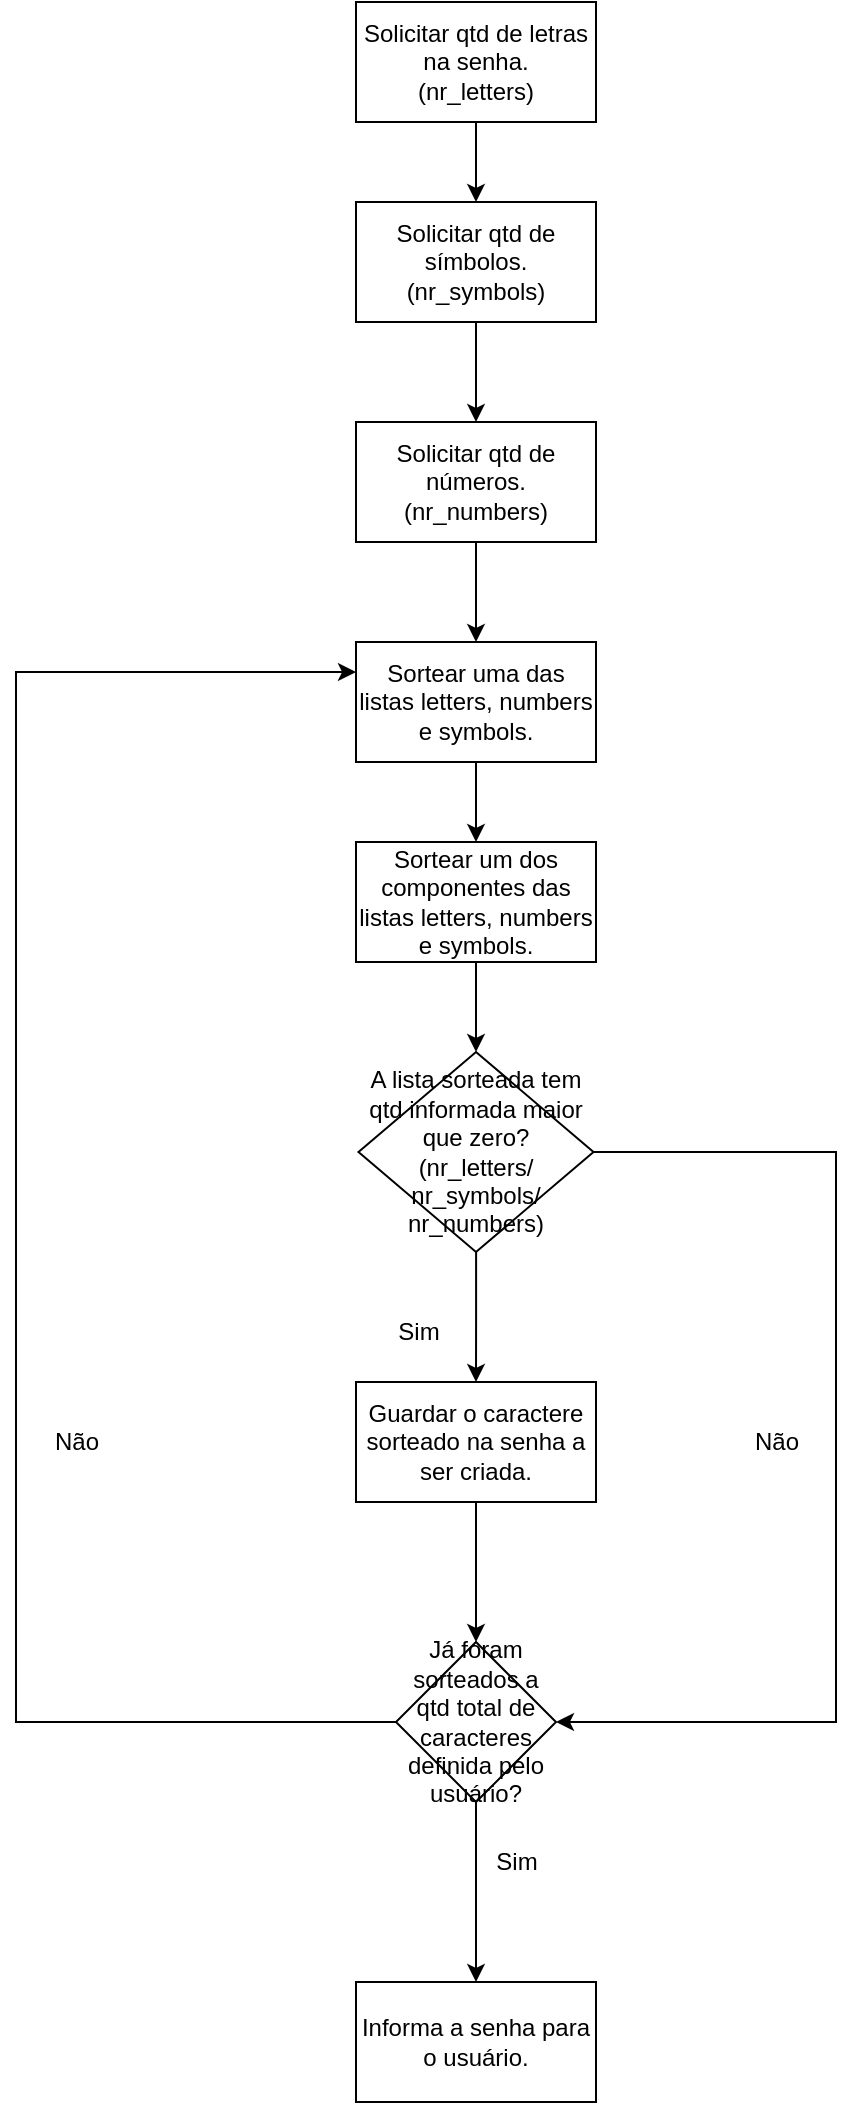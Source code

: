 <mxfile version="16.3.0" type="github">
  <diagram id="9Sx9e0lH4R83RaoHTcMx" name="Page-1">
    <mxGraphModel dx="1108" dy="482" grid="1" gridSize="10" guides="1" tooltips="1" connect="1" arrows="1" fold="1" page="1" pageScale="1" pageWidth="827" pageHeight="1169" math="0" shadow="0">
      <root>
        <mxCell id="0" />
        <mxCell id="1" parent="0" />
        <mxCell id="fYzXpZhw4yzo6RV-ZloC-3" value="" style="edgeStyle=orthogonalEdgeStyle;rounded=0;orthogonalLoop=1;jettySize=auto;html=1;" parent="1" source="fYzXpZhw4yzo6RV-ZloC-1" target="fYzXpZhw4yzo6RV-ZloC-2" edge="1">
          <mxGeometry relative="1" as="geometry" />
        </mxCell>
        <mxCell id="fYzXpZhw4yzo6RV-ZloC-1" value="Solicitar qtd de letras na senha.&lt;br&gt;(nr_letters)" style="rounded=0;whiteSpace=wrap;html=1;" parent="1" vertex="1">
          <mxGeometry x="360" y="60" width="120" height="60" as="geometry" />
        </mxCell>
        <mxCell id="fYzXpZhw4yzo6RV-ZloC-5" value="" style="edgeStyle=orthogonalEdgeStyle;rounded=0;orthogonalLoop=1;jettySize=auto;html=1;" parent="1" source="fYzXpZhw4yzo6RV-ZloC-2" target="fYzXpZhw4yzo6RV-ZloC-4" edge="1">
          <mxGeometry relative="1" as="geometry" />
        </mxCell>
        <mxCell id="fYzXpZhw4yzo6RV-ZloC-2" value="Solicitar qtd de símbolos.&lt;br&gt;(nr_symbols)" style="rounded=0;whiteSpace=wrap;html=1;" parent="1" vertex="1">
          <mxGeometry x="360" y="160" width="120" height="60" as="geometry" />
        </mxCell>
        <mxCell id="fYzXpZhw4yzo6RV-ZloC-7" value="" style="edgeStyle=orthogonalEdgeStyle;rounded=0;orthogonalLoop=1;jettySize=auto;html=1;" parent="1" source="fYzXpZhw4yzo6RV-ZloC-4" target="fYzXpZhw4yzo6RV-ZloC-6" edge="1">
          <mxGeometry relative="1" as="geometry" />
        </mxCell>
        <mxCell id="fYzXpZhw4yzo6RV-ZloC-4" value="Solicitar qtd de números.&lt;br&gt;(nr_numbers)" style="rounded=0;whiteSpace=wrap;html=1;" parent="1" vertex="1">
          <mxGeometry x="360" y="270" width="120" height="60" as="geometry" />
        </mxCell>
        <mxCell id="fYzXpZhw4yzo6RV-ZloC-9" value="" style="edgeStyle=orthogonalEdgeStyle;rounded=0;orthogonalLoop=1;jettySize=auto;html=1;entryX=0.5;entryY=0;entryDx=0;entryDy=0;" parent="1" source="fYzXpZhw4yzo6RV-ZloC-6" target="fYzXpZhw4yzo6RV-ZloC-10" edge="1">
          <mxGeometry relative="1" as="geometry" />
        </mxCell>
        <mxCell id="fYzXpZhw4yzo6RV-ZloC-6" value="Sortear uma das listas letters, numbers e symbols." style="rounded=0;whiteSpace=wrap;html=1;" parent="1" vertex="1">
          <mxGeometry x="360" y="380" width="120" height="60" as="geometry" />
        </mxCell>
        <mxCell id="fYzXpZhw4yzo6RV-ZloC-11" value="" style="edgeStyle=orthogonalEdgeStyle;rounded=0;orthogonalLoop=1;jettySize=auto;html=1;entryX=0.5;entryY=0;entryDx=0;entryDy=0;" parent="1" source="fYzXpZhw4yzo6RV-ZloC-8" target="fYzXpZhw4yzo6RV-ZloC-20" edge="1">
          <mxGeometry relative="1" as="geometry">
            <mxPoint x="420.25" y="765" as="targetPoint" />
          </mxGeometry>
        </mxCell>
        <mxCell id="fYzXpZhw4yzo6RV-ZloC-13" style="edgeStyle=orthogonalEdgeStyle;rounded=0;orthogonalLoop=1;jettySize=auto;html=1;exitX=1;exitY=0.5;exitDx=0;exitDy=0;entryX=1;entryY=0.5;entryDx=0;entryDy=0;" parent="1" source="fYzXpZhw4yzo6RV-ZloC-8" target="fYzXpZhw4yzo6RV-ZloC-21" edge="1">
          <mxGeometry relative="1" as="geometry">
            <mxPoint x="200" y="600" as="sourcePoint" />
            <mxPoint x="600" y="800" as="targetPoint" />
            <Array as="points">
              <mxPoint x="600" y="635" />
              <mxPoint x="600" y="920" />
            </Array>
          </mxGeometry>
        </mxCell>
        <mxCell id="fYzXpZhw4yzo6RV-ZloC-8" value="A lista sorteada tem qtd informada maior que zero?&lt;br&gt;(nr_letters/&lt;br&gt;nr_symbols/&lt;br&gt;nr_numbers)" style="rhombus;whiteSpace=wrap;html=1;rounded=0;" parent="1" vertex="1">
          <mxGeometry x="361.25" y="585" width="117.5" height="100" as="geometry" />
        </mxCell>
        <mxCell id="fYzXpZhw4yzo6RV-ZloC-19" style="edgeStyle=orthogonalEdgeStyle;rounded=0;orthogonalLoop=1;jettySize=auto;html=1;exitX=0.5;exitY=1;exitDx=0;exitDy=0;entryX=0.5;entryY=0;entryDx=0;entryDy=0;" parent="1" source="fYzXpZhw4yzo6RV-ZloC-10" target="fYzXpZhw4yzo6RV-ZloC-8" edge="1">
          <mxGeometry relative="1" as="geometry" />
        </mxCell>
        <mxCell id="fYzXpZhw4yzo6RV-ZloC-10" value="Sortear um dos componentes das listas letters, numbers e symbols." style="whiteSpace=wrap;html=1;rounded=0;" parent="1" vertex="1">
          <mxGeometry x="360" y="480" width="120" height="60" as="geometry" />
        </mxCell>
        <mxCell id="fYzXpZhw4yzo6RV-ZloC-12" value="Sim" style="text;html=1;align=center;verticalAlign=middle;resizable=0;points=[];autosize=1;strokeColor=none;fillColor=none;" parent="1" vertex="1">
          <mxGeometry x="371.25" y="715" width="40" height="20" as="geometry" />
        </mxCell>
        <mxCell id="fYzXpZhw4yzo6RV-ZloC-14" value="Não" style="text;html=1;align=center;verticalAlign=middle;resizable=0;points=[];autosize=1;strokeColor=none;fillColor=none;" parent="1" vertex="1">
          <mxGeometry x="550" y="770" width="40" height="20" as="geometry" />
        </mxCell>
        <mxCell id="fYzXpZhw4yzo6RV-ZloC-22" value="" style="edgeStyle=orthogonalEdgeStyle;rounded=0;orthogonalLoop=1;jettySize=auto;html=1;" parent="1" source="fYzXpZhw4yzo6RV-ZloC-20" target="fYzXpZhw4yzo6RV-ZloC-21" edge="1">
          <mxGeometry relative="1" as="geometry" />
        </mxCell>
        <mxCell id="fYzXpZhw4yzo6RV-ZloC-20" value="Guardar o caractere sorteado na senha a ser criada." style="rounded=0;whiteSpace=wrap;html=1;" parent="1" vertex="1">
          <mxGeometry x="360" y="750" width="120" height="60" as="geometry" />
        </mxCell>
        <mxCell id="fYzXpZhw4yzo6RV-ZloC-23" style="edgeStyle=orthogonalEdgeStyle;rounded=0;orthogonalLoop=1;jettySize=auto;html=1;exitX=0;exitY=0.5;exitDx=0;exitDy=0;entryX=0;entryY=0.25;entryDx=0;entryDy=0;" parent="1" source="fYzXpZhw4yzo6RV-ZloC-21" target="fYzXpZhw4yzo6RV-ZloC-6" edge="1">
          <mxGeometry relative="1" as="geometry">
            <mxPoint x="190" y="460" as="targetPoint" />
            <Array as="points">
              <mxPoint x="190" y="920" />
              <mxPoint x="190" y="395" />
            </Array>
          </mxGeometry>
        </mxCell>
        <mxCell id="fYzXpZhw4yzo6RV-ZloC-26" value="" style="edgeStyle=orthogonalEdgeStyle;rounded=0;orthogonalLoop=1;jettySize=auto;html=1;" parent="1" source="fYzXpZhw4yzo6RV-ZloC-21" target="fYzXpZhw4yzo6RV-ZloC-25" edge="1">
          <mxGeometry relative="1" as="geometry" />
        </mxCell>
        <mxCell id="fYzXpZhw4yzo6RV-ZloC-21" value="Já foram sorteados a qtd total de caracteres definida pelo usuário?" style="rhombus;whiteSpace=wrap;html=1;rounded=0;" parent="1" vertex="1">
          <mxGeometry x="380" y="880" width="80" height="80" as="geometry" />
        </mxCell>
        <mxCell id="fYzXpZhw4yzo6RV-ZloC-24" value="Não" style="text;html=1;align=center;verticalAlign=middle;resizable=0;points=[];autosize=1;strokeColor=none;fillColor=none;" parent="1" vertex="1">
          <mxGeometry x="200" y="770" width="40" height="20" as="geometry" />
        </mxCell>
        <mxCell id="fYzXpZhw4yzo6RV-ZloC-25" value="Informa a senha para o usuário." style="whiteSpace=wrap;html=1;rounded=0;" parent="1" vertex="1">
          <mxGeometry x="360" y="1050" width="120" height="60" as="geometry" />
        </mxCell>
        <mxCell id="fYzXpZhw4yzo6RV-ZloC-27" value="Sim" style="text;html=1;align=center;verticalAlign=middle;resizable=0;points=[];autosize=1;strokeColor=none;fillColor=none;" parent="1" vertex="1">
          <mxGeometry x="420" y="980" width="40" height="20" as="geometry" />
        </mxCell>
      </root>
    </mxGraphModel>
  </diagram>
</mxfile>
